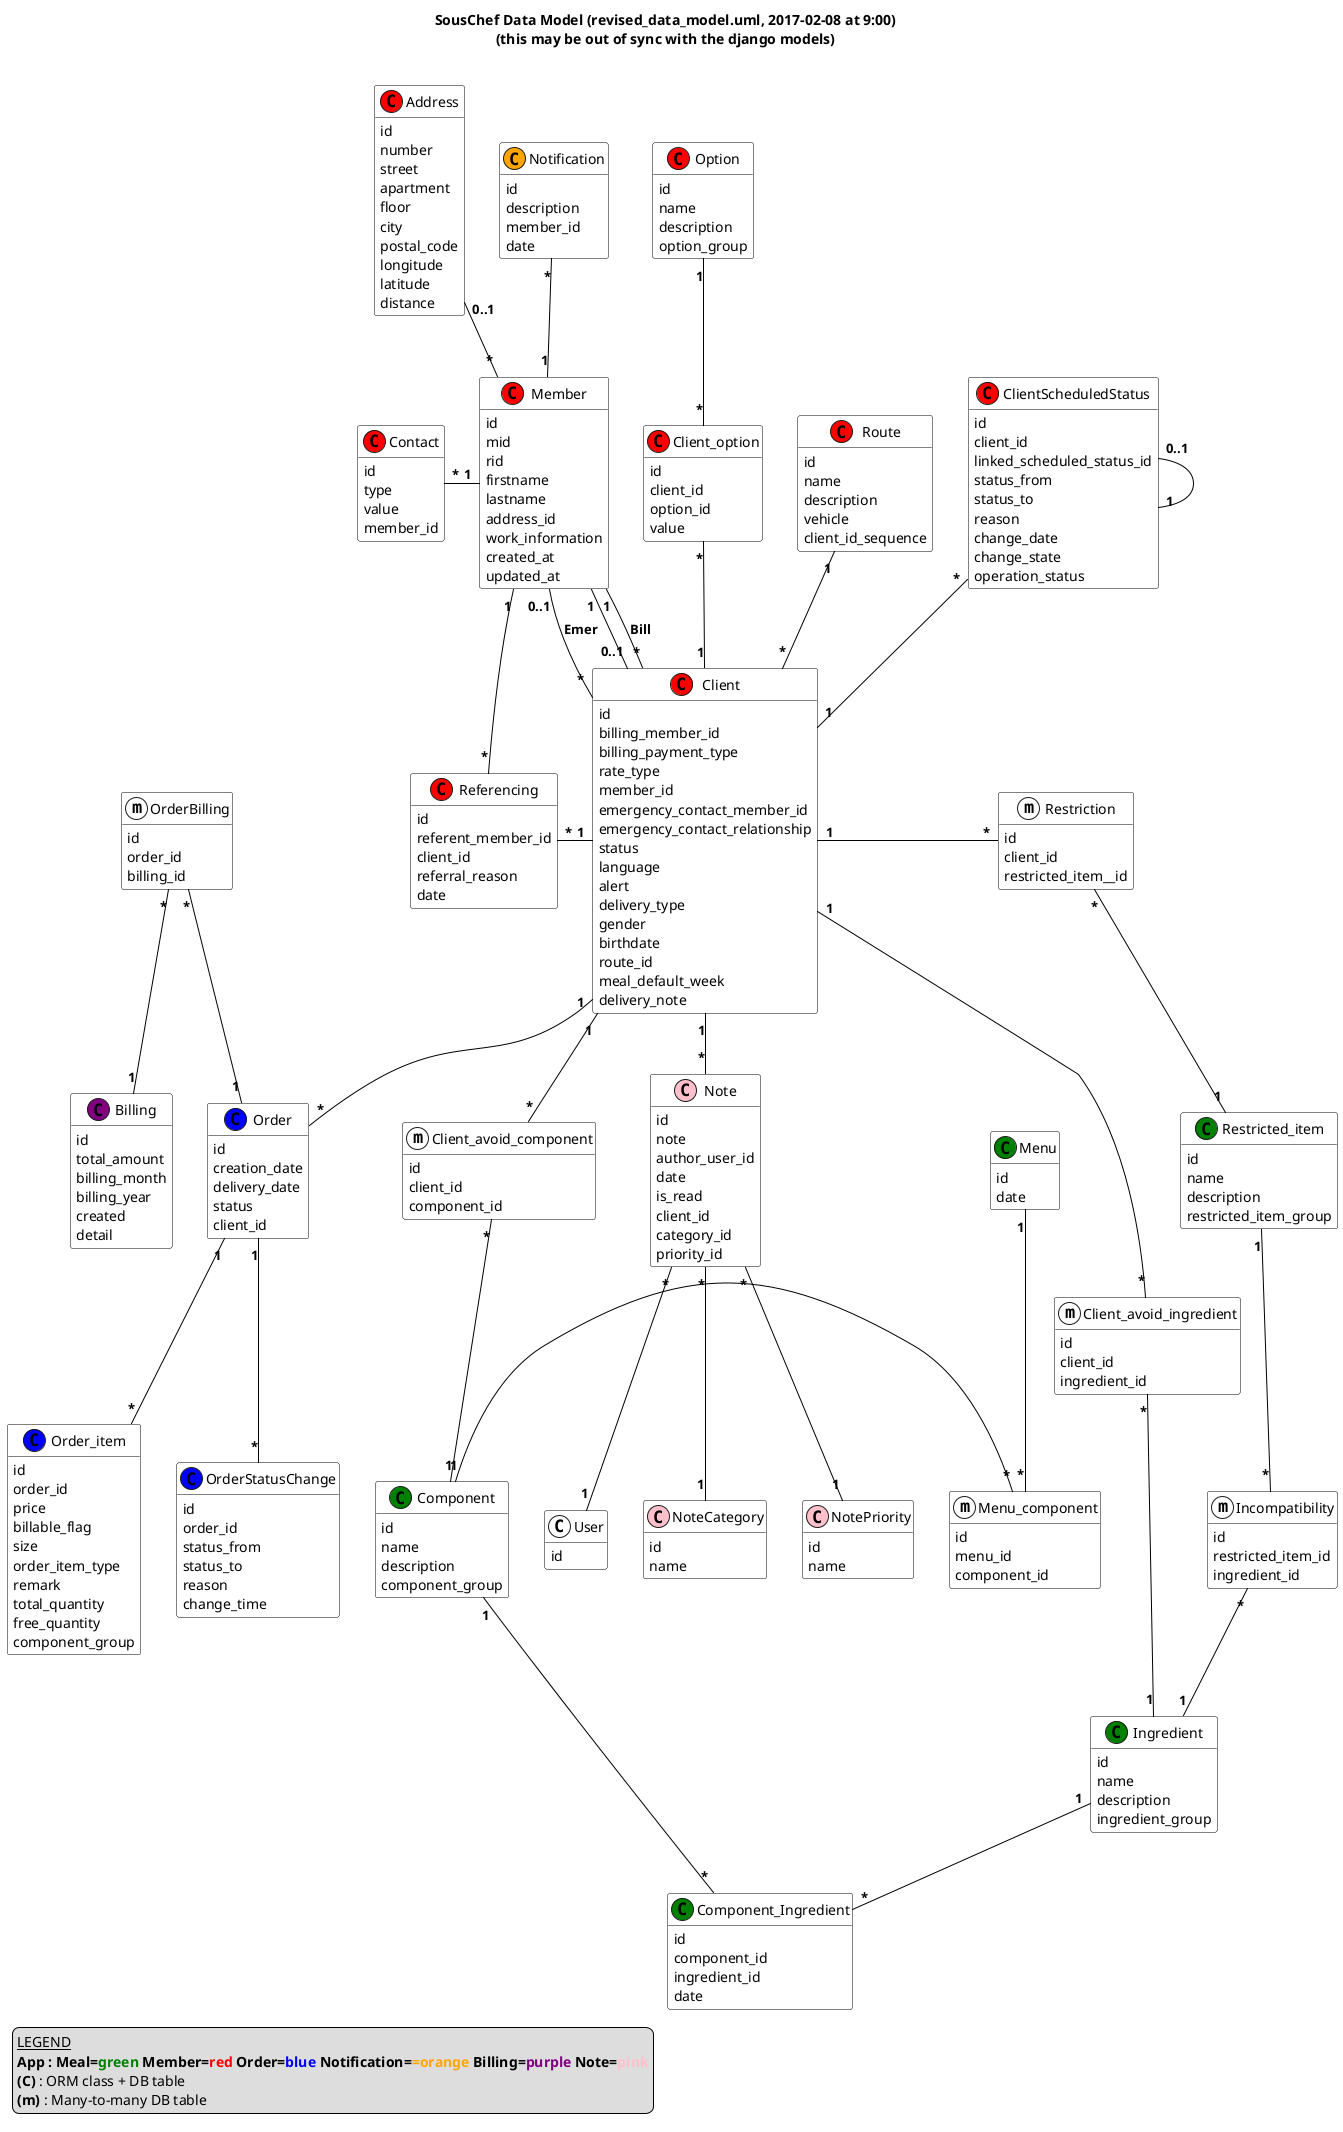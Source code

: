'Diagram in plantuml language : see http://plantuml.com/
'To generate image : see http://www.plantuml.com/plantuml
@startuml
scale 1.0
title SousChef Data Model (revised_data_model.uml, 2017-02-08 at 9:00)\n(this may be out of sync with the django models)\n
hide methods
'hide fields
skinparam shadowing false
skinparam classArrowColor Black
skinparam classBorderColor Black
skinparam classBackgroundColor White
'skinparam classArrowFontColor Green
skinparam classArrowFontStyle bold

'relationships are in alphabetical order on the "many side"
'  and we place on the left the entity that :
'    is the many-to-many connecting table
'    is the child in a child-parent relationship
'and the direction is almost always -u- meaning UP

legend left
  <u>LEGEND</u>
  <b>App : Meal=<color:green>green</color> Member=<color:red>red</color> Order=<color:blue>blue</color> Notification=<color:orange>=orange</color> Billing=<color:purple>purple</color> Note=<color:pink>pink</color></b>
  <b>(C)</b> : ORM class + DB table
  <b>(m)</b> : Many-to-many DB table
endlegend

Client "0..1" -u- "1" Member
Client "*" -u- "1" Member : Bill
Client "*" -u- "0..1" Member : Emer
Client "*" -u- "1" Route
Client_avoid_component "*" -u- "1" Client
Client_avoid_component "*" -d- "1" Component
Client_avoid_ingredient "*" -u- "1" Client
Client_avoid_ingredient "*" -d- "1" Ingredient
Client_option "*" -d- "1" Client
Client_option "*" -u- "1" Option
ClientScheduledStatus "*" -d- "1" Client
ClientScheduledStatus "0..1" -- "1" ClientScheduledStatus
Component_Ingredient "*" -u- "1" Ingredient
Component_Ingredient "*" -l- "1" Component
Contact "*" -r- "1" Member
Incompatibility "*" -d- "1" Ingredient
Incompatibility "*" -u- "1" Restricted_item
Member "*" -u- "0..1" Address
Menu_component "*" -r- "1" Component
Menu_component "*" -u- "1" Menu
Note "*" -u- "1" Client
Note "*" -d- "1" NoteCategory
Note "*" -d- "1" NotePriority
Note "*" -d- "1" User
Notification "*" -d- "1" Member
Order "*" -u- "1" Client
OrderBilling "*" -d- "1" Billing
OrderBilling "*" -d- "1" Order
Order_item "*" -u- "1" Order
OrderStatusChange "*" -u- "1" Order
Referencing "*" -r- "1" Client
Referencing "*" -u- "1" Member
Restriction "*" -l- "1" Client
Restriction "*" -d- "1" Restricted_item

'---------------------------------------------------------------------
'classes are in Alphabetical order

class Address << (C,red) >> {
    id
    number
    street
    apartment
    floor
    city
    postal_code
    longitude
    latitude
    distance
}

class Billing << (C,purple) >> {
    id
    total_amount
    billing_month
    billing_year
    created
    detail
}

class Client << (C,red) >> {
    id
    billing_member_id
    billing_payment_type
    rate_type
      'ex. low income, solidary, default
    member_id
    emergency_contact_member_id
    emergency_contact_relationship
      'ex. son, daughter, friend
    status
    language
    alert
    delivery_type
    gender
    birthdate
    route_id
    meal_default_week
    delivery_note
}

class Client_avoid_component << (m,white) >> {
    id
    client_id
    component_id
}

class Client_avoid_ingredient << (m,white) >> {
    id
    client_id
    ingredient_id
}

class Client_option << (C,red) >> {
    id
    client_id
    option_id
    value
      'if option_group = main_dish_size : 'Regular', 'Large'
      'if option_group = dish : qty/day as json {0, 1, 0, 0, 0, 2, 0}
      'if option_group = preparation : Null
      'if option_group = other_order_item : No occurrence
}

class ClientScheduledStatus << (C,red) >> {
    id
    client_id
    linked_scheduled_status_id
    status_from
    status_to
    reason
    change_date
    change_state
    operation_status
}

class Component << (C,green) >> {
    id
    name
    description
    component_group
      'maindish, dessert, diabetic dessert, fruit salad, green salad, pudding, compote
      'OLD main dish, vegetable, seasonal, side dish
}

class Component_Ingredient << (C,green) >> {
    id
    component_id
    ingredient_id
    date
}

class Contact << (C,red) >> {
    id
    type
    value
    member_id
}

class Incompatibility << (m,white) >> {
    id
    restricted_item_id
    ingredient_id
}

class Ingredient << (C,green) >>  {
    id
    name
    description
    ingredient_group
}

class Member << (C,red) >> {
    id
    mid
    rid
    firstname
    lastname
    address_id
    work_information
    created_at
    updated_at
}

class Menu << (C,green) >> {
    id
    date
}

class Menu_component << (m,white) >> {
    id
    menu_id
    component_id
}

class Note << (C,pink) >> {
    id
    note
    author_user_id
    date
    is_read
    client_id
    category_id
    priority_id
      'choices: normal, urgent
}

class NoteCategory << (C,pink) >> {
    id
    name
}

class NotePriority << (C,pink) >> {
    id
    name
}

class Notification << (C,orange) >> {
    id
    description
    member_id
    date
}

class Option << (C,red) >> {
    'Client can choose more that one per option group
    id
    name
      '(main_dish_size) size
      '(dish) maindish, dessert, diabetic dessert, fruit salad, green salad, pudding, compote
      '(preparation) puree all, puree side, cut meat
      '(other_order_item) Deliver commercial item, Pickup payment, Deliver invitation, Visit
    description
    option_group
      'main_dish_size, dish, preparation, other_order_item
}

class Order << (C,blue) >> {
    id
    creation_date
    delivery_date
    status
      'Ordered, Delivered, Billed, Paid
    client_id
}

class OrderBilling << (m,white) >> {
    id
    order_id
    billing_id
}

class Order_item << (C,blue) >> {
    id
    order_id
    price
    billable_flag
    size
      'regular, large
    order_item_type
      'billable meal component
      'billable delivery (ex. general store item)
      'non billable delivery (ex. invitation card to an event)
      'non billable pickup (ex. payment check)
    remark
      'ex. name of general store item to deliver
    total_quantity
    free_quantity
    component_group
}

class OrderStatusChange << (C,blue) >> {
    id
    order_id
    status_from
    status_to
    reason
    change_time
}

class Referencing << (C,red) >> {
    id
    referent_member_id
    client_id
    referral_reason
    date
}

class Restricted_item << (C,green) >> {
    id
    name
    description
      'ex. gluten
    restricted_item_group
      'dairy, meat, vegetables
}

class Restriction << (m,white) >> {
    id
    client_id
    restricted_item__id
}

class Route << (C,red) >> {
    id
    name
    description
    vehicle
    client_id_sequence
}

class User << (C,white) >> {
    id
}
@enduml